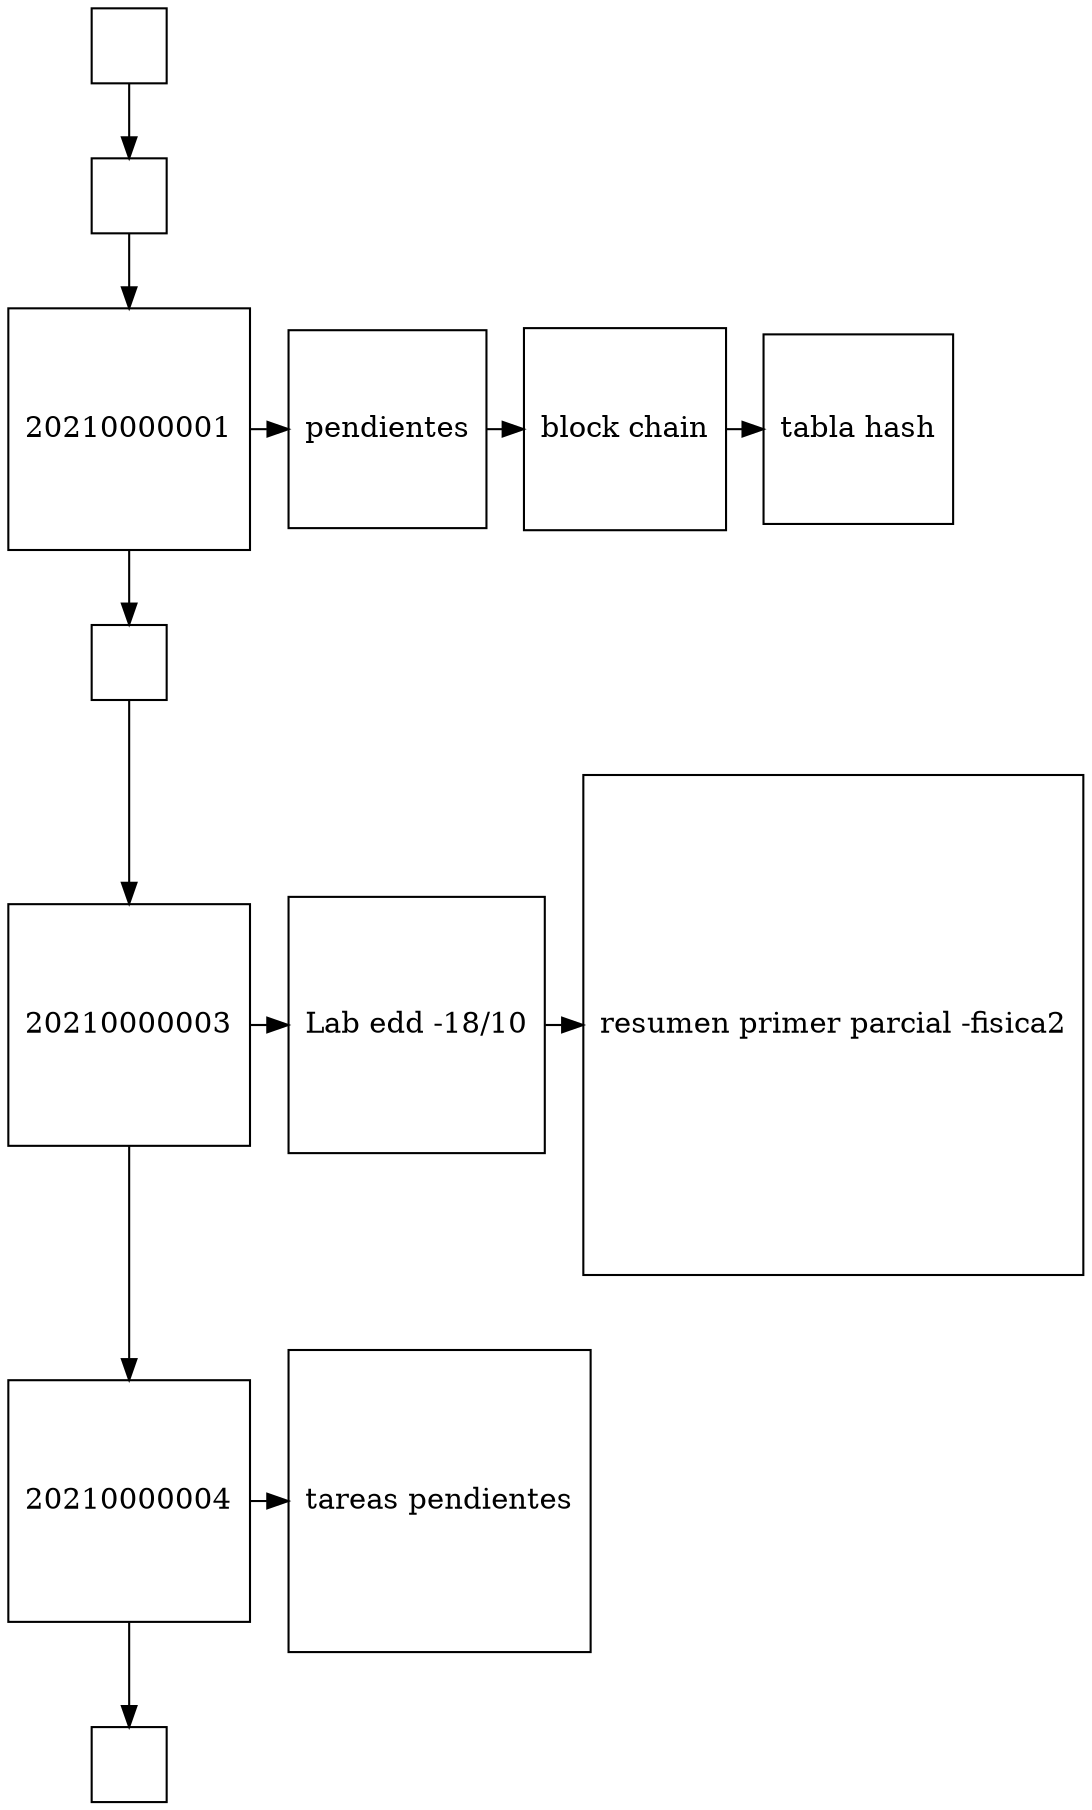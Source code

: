 digraph G{
node [shape=square];
b1[label=" "]
b2[label=" "]
rank = same{20210000001->"pendientes"->"block chain"->"tabla hash"}
b3[label=" "]
rank = same{20210000003->"Lab edd -18/10"->"resumen primer parcial -fisica2"}
rank = same{20210000004->"tareas pendientes"}
b4[label=" "]
b1->b2->20210000001->b3->20210000003->20210000004->b4
}
